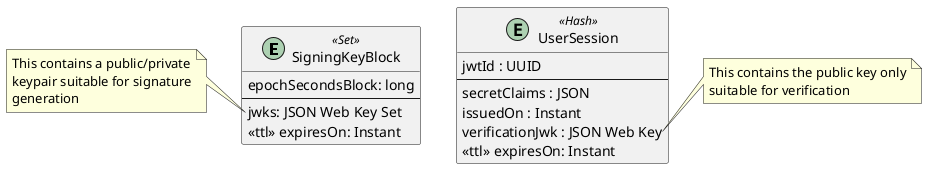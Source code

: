 @startuml
entity SigningKeyBlock <<Set>> {
  epochSecondsBlock: long
  --
  jwks: JSON Web Key Set
  <<ttl>> expiresOn: Instant
}
note left of SigningKeyBlock::jwks
This contains a public/private
keypair suitable for signature
generation
end note
entity UserSession <<Hash>> {
  jwtId : UUID
  --
  secretClaims : JSON
  issuedOn : Instant
  verificationJwk : JSON Web Key
  <<ttl>> expiresOn: Instant
}
note right of UserSession::verificationJwk
This contains the public key only
suitable for verification
end note

@enduml